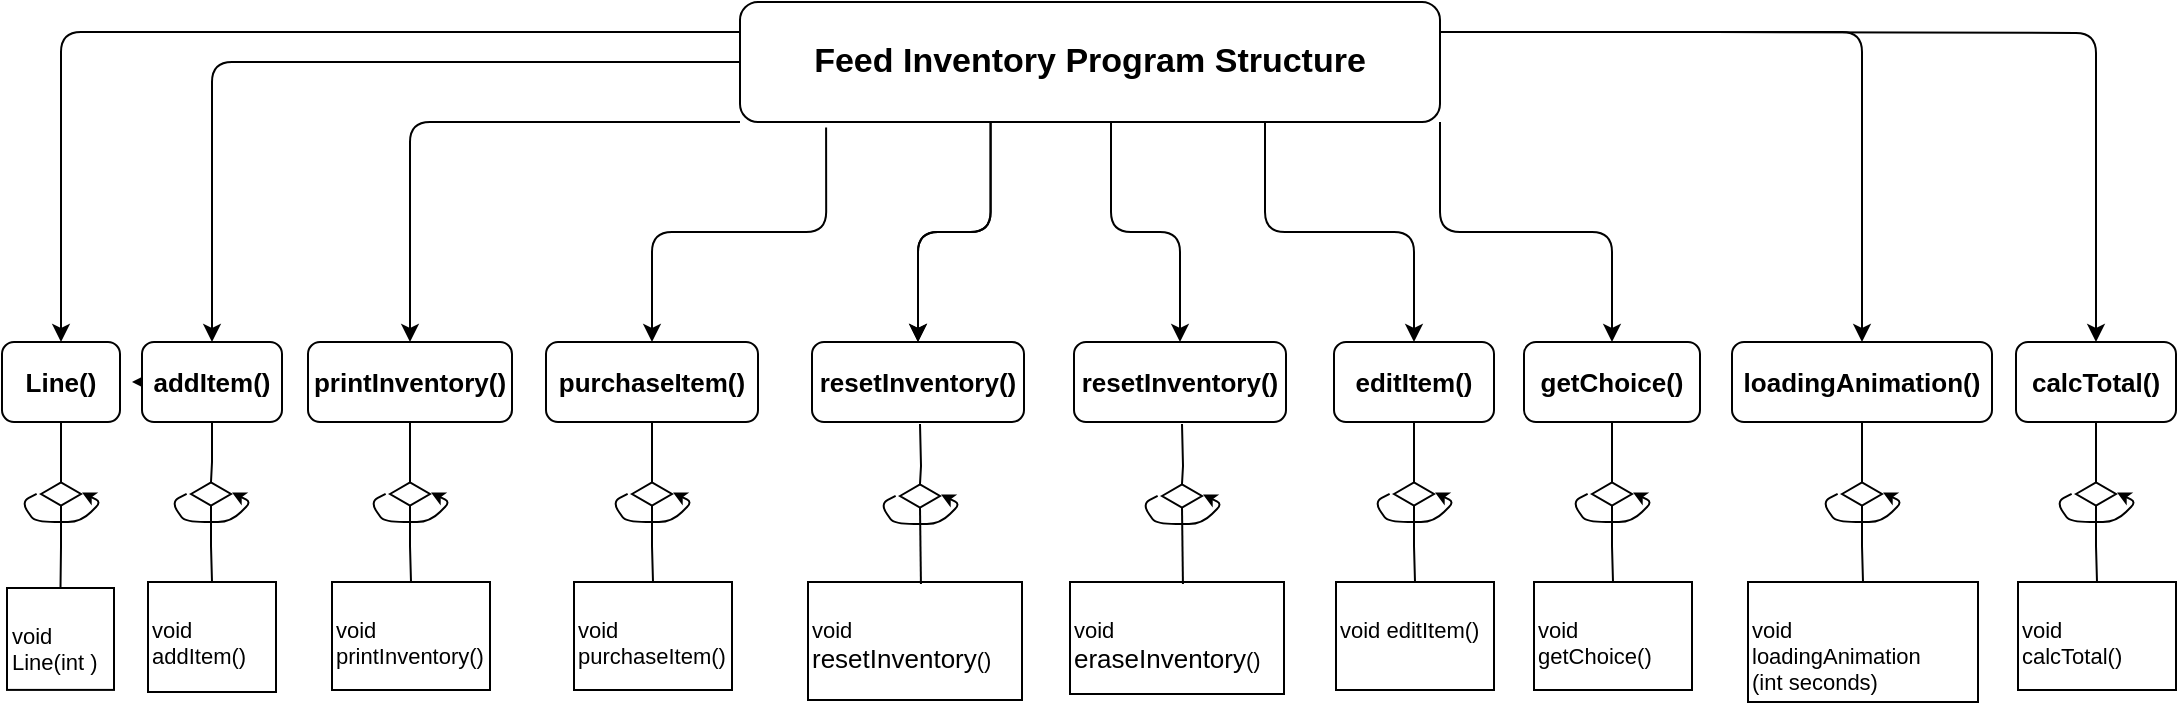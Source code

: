 <mxfile>
    <diagram name="Page-1" id="hHpF1baUSTz2clY-Ota8">
        <mxGraphModel dx="1329" dy="772" grid="0" gridSize="1" guides="1" tooltips="1" connect="1" arrows="1" fold="1" page="1" pageScale="1" pageWidth="1100" pageHeight="850" background="#FFFFFF" math="0" shadow="0">
            <root>
                <mxCell id="0"/>
                <mxCell id="1" parent="0"/>
                <mxCell id="58" style="edgeStyle=orthogonalEdgeStyle;html=1;strokeColor=#000000;exitX=0;exitY=0.5;exitDx=0;exitDy=0;entryX=0.5;entryY=0;entryDx=0;entryDy=0;" parent="1" source="AFJ6fUOBSR2v7E0Lf3oa-3" target="11" edge="1">
                    <mxGeometry relative="1" as="geometry">
                        <mxPoint x="366" y="64" as="sourcePoint"/>
                        <mxPoint x="116" y="164" as="targetPoint"/>
                    </mxGeometry>
                </mxCell>
                <mxCell id="59" style="edgeStyle=orthogonalEdgeStyle;html=1;exitX=1;exitY=0.25;exitDx=0;exitDy=0;strokeColor=#000000;" parent="1" source="AFJ6fUOBSR2v7E0Lf3oa-3" target="53" edge="1">
                    <mxGeometry relative="1" as="geometry"/>
                </mxCell>
                <mxCell id="60" style="edgeStyle=orthogonalEdgeStyle;html=1;exitX=1;exitY=1;exitDx=0;exitDy=0;strokeColor=#000000;" parent="1" source="AFJ6fUOBSR2v7E0Lf3oa-3" target="41" edge="1">
                    <mxGeometry relative="1" as="geometry"/>
                </mxCell>
                <mxCell id="61" style="edgeStyle=orthogonalEdgeStyle;html=1;exitX=0;exitY=1;exitDx=0;exitDy=0;strokeColor=#000000;entryX=0.5;entryY=0;entryDx=0;entryDy=0;" parent="1" source="AFJ6fUOBSR2v7E0Lf3oa-3" target="27" edge="1">
                    <mxGeometry relative="1" as="geometry">
                        <Array as="points">
                            <mxPoint x="210" y="90"/>
                        </Array>
                    </mxGeometry>
                </mxCell>
                <mxCell id="62" style="edgeStyle=orthogonalEdgeStyle;html=1;exitX=0.123;exitY=1.045;exitDx=0;exitDy=0;strokeColor=#000000;exitPerimeter=0;" parent="1" source="AFJ6fUOBSR2v7E0Lf3oa-3" target="47" edge="1">
                    <mxGeometry relative="1" as="geometry"/>
                </mxCell>
                <mxCell id="63" style="edgeStyle=orthogonalEdgeStyle;html=1;exitX=0.75;exitY=1;exitDx=0;exitDy=0;strokeColor=#000000;" parent="1" source="AFJ6fUOBSR2v7E0Lf3oa-3" target="35" edge="1">
                    <mxGeometry relative="1" as="geometry"/>
                </mxCell>
                <mxCell id="AFJ6fUOBSR2v7E0Lf3oa-3" value="&lt;p class=&quot;MsoNormal&quot; style=&quot;font-size: 17px;&quot;&gt;Feed Inventory Program Structure&lt;/p&gt;" style="rounded=1;whiteSpace=wrap;html=1;fillStyle=auto;strokeColor=#000000;fontColor=#000000;fillColor=#ffffff;fontSize=17;fontStyle=1" parent="1" vertex="1">
                    <mxGeometry x="375" y="30" width="350" height="60" as="geometry"/>
                </mxCell>
                <mxCell id="10" style="rounded=0;orthogonalLoop=1;jettySize=auto;html=1;exitX=0.5;exitY=1;exitDx=0;exitDy=0;fontSize=17;fontColor=#000000;startArrow=none;edgeStyle=orthogonalEdgeStyle;startFill=0;endArrow=none;endFill=0;strokeColor=#000000;" parent="1" source="15" target="12" edge="1">
                    <mxGeometry relative="1" as="geometry"/>
                </mxCell>
                <mxCell id="79" value="" style="edgeStyle=none;html=1;" edge="1" parent="1" source="11">
                    <mxGeometry relative="1" as="geometry">
                        <mxPoint x="71" y="220" as="targetPoint"/>
                    </mxGeometry>
                </mxCell>
                <mxCell id="11" value="addItem()" style="rounded=1;whiteSpace=wrap;html=1;fillStyle=auto;strokeColor=#000000;fontColor=#000000;fillColor=#ffffff;fontSize=13;fontStyle=1" parent="1" vertex="1">
                    <mxGeometry x="76" y="200" width="70" height="40" as="geometry"/>
                </mxCell>
                <mxCell id="12" value="&lt;p class=&quot;MsoNormal&quot;&gt;&lt;/p&gt;void addItem()&lt;span&gt;&lt;br&gt;&lt;/span&gt;" style="rounded=0;whiteSpace=wrap;html=1;fillStyle=auto;strokeColor=#000000;fontSize=11;fontColor=#000000;fillColor=#ffffff;align=left;verticalAlign=top;" parent="1" vertex="1">
                    <mxGeometry x="79" y="320" width="64" height="55" as="geometry"/>
                </mxCell>
                <mxCell id="13" value="" style="endArrow=classic;html=1;rounded=1;strokeWidth=1;fontSize=17;fontColor=#000000;startSize=6;endSize=4;entryX=1.026;entryY=0.435;entryDx=0;entryDy=0;entryPerimeter=0;exitX=-0.109;exitY=0.496;exitDx=0;exitDy=0;exitPerimeter=0;strokeColor=#000000;" parent="1" source="15" target="15" edge="1">
                    <mxGeometry width="50" height="50" relative="1" as="geometry">
                        <mxPoint x="70.5" y="290" as="sourcePoint"/>
                        <mxPoint x="160.5" y="270" as="targetPoint"/>
                        <Array as="points">
                            <mxPoint x="90.5" y="280"/>
                            <mxPoint x="97.5" y="290"/>
                            <mxPoint x="120.5" y="290"/>
                            <mxPoint x="130.5" y="280"/>
                        </Array>
                    </mxGeometry>
                </mxCell>
                <mxCell id="14" value="" style="rounded=0;orthogonalLoop=1;jettySize=auto;html=1;exitX=0.5;exitY=1;exitDx=0;exitDy=0;fontSize=17;fontColor=#000000;endArrow=none;edgeStyle=orthogonalEdgeStyle;startArrow=none;startFill=0;endFill=0;strokeColor=#000000;" parent="1" source="11" target="15" edge="1">
                    <mxGeometry relative="1" as="geometry">
                        <mxPoint x="170.5" y="240" as="sourcePoint"/>
                        <mxPoint x="179.5" y="320" as="targetPoint"/>
                    </mxGeometry>
                </mxCell>
                <mxCell id="15" value="" style="html=1;whiteSpace=wrap;aspect=fixed;shape=isoRectangle;fillStyle=auto;strokeColor=#000000;fontSize=17;fontColor=#000000;fillColor=#ffffff;" parent="1" vertex="1">
                    <mxGeometry x="100.5" y="270" width="20" height="12" as="geometry"/>
                </mxCell>
                <mxCell id="26" style="rounded=0;orthogonalLoop=1;jettySize=auto;html=1;exitX=0.5;exitY=1;exitDx=0;exitDy=0;fontSize=17;fontColor=#000000;startArrow=none;edgeStyle=orthogonalEdgeStyle;startFill=0;endArrow=none;endFill=0;strokeColor=#000000;" parent="1" source="31" target="28" edge="1">
                    <mxGeometry relative="1" as="geometry"/>
                </mxCell>
                <mxCell id="27" value="printInventory()" style="rounded=1;whiteSpace=wrap;html=1;fillStyle=auto;strokeColor=#000000;fontColor=#000000;fillColor=#ffffff;fontSize=13;fontStyle=1" parent="1" vertex="1">
                    <mxGeometry x="159" y="200" width="102" height="40" as="geometry"/>
                </mxCell>
                <mxCell id="28" value="&lt;p class=&quot;MsoNormal&quot;&gt;&lt;/p&gt;void printInventory()&lt;span&gt;&lt;br&gt;&lt;/span&gt;" style="rounded=0;whiteSpace=wrap;html=1;fillStyle=auto;strokeColor=#000000;fontSize=11;fontColor=#000000;fillColor=#ffffff;align=left;verticalAlign=top;" parent="1" vertex="1">
                    <mxGeometry x="171" y="320" width="79" height="54" as="geometry"/>
                </mxCell>
                <mxCell id="29" value="" style="endArrow=classic;html=1;rounded=1;strokeWidth=1;fontSize=17;fontColor=#000000;startSize=6;endSize=4;entryX=1.026;entryY=0.435;entryDx=0;entryDy=0;entryPerimeter=0;exitX=-0.109;exitY=0.496;exitDx=0;exitDy=0;exitPerimeter=0;strokeColor=#000000;" parent="1" source="31" target="31" edge="1">
                    <mxGeometry width="50" height="50" relative="1" as="geometry">
                        <mxPoint x="170" y="290" as="sourcePoint"/>
                        <mxPoint x="260" y="270" as="targetPoint"/>
                        <Array as="points">
                            <mxPoint x="190" y="280"/>
                            <mxPoint x="197" y="290"/>
                            <mxPoint x="220" y="290"/>
                            <mxPoint x="230" y="280"/>
                        </Array>
                    </mxGeometry>
                </mxCell>
                <mxCell id="30" value="" style="rounded=0;orthogonalLoop=1;jettySize=auto;html=1;exitX=0.5;exitY=1;exitDx=0;exitDy=0;fontSize=17;fontColor=#000000;endArrow=none;edgeStyle=orthogonalEdgeStyle;startArrow=none;startFill=0;endFill=0;strokeColor=#000000;" parent="1" source="27" target="31" edge="1">
                    <mxGeometry relative="1" as="geometry">
                        <mxPoint x="262" y="240" as="sourcePoint"/>
                        <mxPoint x="271" y="320" as="targetPoint"/>
                    </mxGeometry>
                </mxCell>
                <mxCell id="31" value="" style="html=1;whiteSpace=wrap;aspect=fixed;shape=isoRectangle;fillStyle=auto;strokeColor=#000000;fontSize=17;fontColor=#000000;fillColor=#ffffff;" parent="1" vertex="1">
                    <mxGeometry x="200" y="270" width="20" height="12" as="geometry"/>
                </mxCell>
                <mxCell id="34" style="rounded=0;orthogonalLoop=1;jettySize=auto;html=1;exitX=0.5;exitY=1;exitDx=0;exitDy=0;fontSize=17;fontColor=#000000;startArrow=none;edgeStyle=orthogonalEdgeStyle;startFill=0;endArrow=none;endFill=0;strokeColor=#000000;" parent="1" source="39" target="36" edge="1">
                    <mxGeometry relative="1" as="geometry"/>
                </mxCell>
                <mxCell id="35" value="editItem()" style="rounded=1;whiteSpace=wrap;html=1;fillStyle=auto;strokeColor=#000000;fontColor=#000000;fillColor=#ffffff;fontSize=13;fontStyle=1" parent="1" vertex="1">
                    <mxGeometry x="672" y="200" width="80" height="40" as="geometry"/>
                </mxCell>
                <mxCell id="36" value="&lt;p class=&quot;MsoNormal&quot;&gt;&lt;/p&gt;void editItem()&lt;span&gt;&lt;br&gt;&lt;/span&gt;" style="rounded=0;whiteSpace=wrap;html=1;fillStyle=auto;strokeColor=#000000;fontSize=11;fontColor=#000000;fillColor=#ffffff;align=left;verticalAlign=top;" parent="1" vertex="1">
                    <mxGeometry x="673" y="320" width="79" height="54" as="geometry"/>
                </mxCell>
                <mxCell id="37" value="" style="endArrow=classic;html=1;rounded=1;strokeWidth=1;fontSize=17;fontColor=#000000;startSize=6;endSize=4;entryX=1.026;entryY=0.435;entryDx=0;entryDy=0;entryPerimeter=0;exitX=-0.109;exitY=0.496;exitDx=0;exitDy=0;exitPerimeter=0;strokeColor=#000000;" parent="1" source="39" target="39" edge="1">
                    <mxGeometry width="50" height="50" relative="1" as="geometry">
                        <mxPoint x="672" y="290" as="sourcePoint"/>
                        <mxPoint x="762" y="270" as="targetPoint"/>
                        <Array as="points">
                            <mxPoint x="692" y="280"/>
                            <mxPoint x="699" y="290"/>
                            <mxPoint x="722" y="290"/>
                            <mxPoint x="732" y="280"/>
                        </Array>
                    </mxGeometry>
                </mxCell>
                <mxCell id="38" value="" style="rounded=0;orthogonalLoop=1;jettySize=auto;html=1;exitX=0.5;exitY=1;exitDx=0;exitDy=0;fontSize=17;fontColor=#000000;endArrow=none;edgeStyle=orthogonalEdgeStyle;startArrow=none;startFill=0;endFill=0;strokeColor=#000000;" parent="1" source="35" target="39" edge="1">
                    <mxGeometry relative="1" as="geometry">
                        <mxPoint x="764" y="240" as="sourcePoint"/>
                        <mxPoint x="773" y="320" as="targetPoint"/>
                    </mxGeometry>
                </mxCell>
                <mxCell id="39" value="" style="html=1;whiteSpace=wrap;aspect=fixed;shape=isoRectangle;fillStyle=auto;strokeColor=#000000;fontSize=17;fontColor=#000000;fillColor=#ffffff;" parent="1" vertex="1">
                    <mxGeometry x="702" y="270" width="20" height="12" as="geometry"/>
                </mxCell>
                <mxCell id="40" style="rounded=0;orthogonalLoop=1;jettySize=auto;html=1;exitX=0.5;exitY=1;exitDx=0;exitDy=0;fontSize=17;fontColor=#000000;startArrow=none;edgeStyle=orthogonalEdgeStyle;startFill=0;endArrow=none;endFill=0;strokeColor=#000000;" parent="1" source="45" target="42" edge="1">
                    <mxGeometry relative="1" as="geometry"/>
                </mxCell>
                <mxCell id="41" value="getChoice()" style="rounded=1;whiteSpace=wrap;html=1;fillStyle=auto;strokeColor=#000000;fontColor=#000000;fillColor=#ffffff;fontSize=13;fontStyle=1" parent="1" vertex="1">
                    <mxGeometry x="767" y="200" width="88" height="40" as="geometry"/>
                </mxCell>
                <mxCell id="42" value="&lt;p class=&quot;MsoNormal&quot;&gt;&lt;/p&gt;void getChoice()&lt;span&gt;&lt;br&gt;&lt;/span&gt;" style="rounded=0;whiteSpace=wrap;html=1;fillStyle=auto;strokeColor=#000000;fontSize=11;fontColor=#000000;fillColor=#ffffff;align=left;verticalAlign=top;" parent="1" vertex="1">
                    <mxGeometry x="772" y="320" width="79" height="54" as="geometry"/>
                </mxCell>
                <mxCell id="43" value="" style="endArrow=classic;html=1;rounded=1;strokeWidth=1;fontSize=17;fontColor=#000000;startSize=6;endSize=4;entryX=1.026;entryY=0.435;entryDx=0;entryDy=0;entryPerimeter=0;exitX=-0.109;exitY=0.496;exitDx=0;exitDy=0;exitPerimeter=0;strokeColor=#000000;" parent="1" source="45" target="45" edge="1">
                    <mxGeometry width="50" height="50" relative="1" as="geometry">
                        <mxPoint x="771" y="290" as="sourcePoint"/>
                        <mxPoint x="861" y="270" as="targetPoint"/>
                        <Array as="points">
                            <mxPoint x="791" y="280"/>
                            <mxPoint x="798" y="290"/>
                            <mxPoint x="821" y="290"/>
                            <mxPoint x="831" y="280"/>
                        </Array>
                    </mxGeometry>
                </mxCell>
                <mxCell id="44" value="" style="rounded=0;orthogonalLoop=1;jettySize=auto;html=1;exitX=0.5;exitY=1;exitDx=0;exitDy=0;fontSize=17;fontColor=#000000;endArrow=none;edgeStyle=orthogonalEdgeStyle;startArrow=none;startFill=0;endFill=0;strokeColor=#000000;" parent="1" source="41" target="45" edge="1">
                    <mxGeometry relative="1" as="geometry">
                        <mxPoint x="863" y="240" as="sourcePoint"/>
                        <mxPoint x="872" y="320" as="targetPoint"/>
                    </mxGeometry>
                </mxCell>
                <mxCell id="45" value="" style="html=1;whiteSpace=wrap;aspect=fixed;shape=isoRectangle;fillStyle=auto;strokeColor=#000000;fontSize=17;fontColor=#000000;fillColor=#ffffff;" parent="1" vertex="1">
                    <mxGeometry x="801" y="270" width="20" height="12" as="geometry"/>
                </mxCell>
                <mxCell id="46" style="rounded=0;orthogonalLoop=1;jettySize=auto;html=1;exitX=0.5;exitY=1;exitDx=0;exitDy=0;fontSize=17;fontColor=#000000;startArrow=none;edgeStyle=orthogonalEdgeStyle;startFill=0;endArrow=none;endFill=0;strokeColor=#000000;" parent="1" source="51" target="48" edge="1">
                    <mxGeometry relative="1" as="geometry"/>
                </mxCell>
                <mxCell id="47" value="purchaseItem()" style="rounded=1;whiteSpace=wrap;html=1;fillStyle=auto;strokeColor=#000000;fontColor=#000000;fillColor=#ffffff;fontSize=13;fontStyle=1" parent="1" vertex="1">
                    <mxGeometry x="278" y="200" width="106" height="40" as="geometry"/>
                </mxCell>
                <mxCell id="48" value="&lt;p class=&quot;MsoNormal&quot;&gt;&lt;/p&gt;void purchaseItem()&lt;span&gt;&lt;br&gt;&lt;/span&gt;" style="rounded=0;whiteSpace=wrap;html=1;fillStyle=auto;strokeColor=#000000;fontSize=11;fontColor=#000000;fillColor=#ffffff;align=left;verticalAlign=top;" parent="1" vertex="1">
                    <mxGeometry x="292" y="320" width="79" height="54" as="geometry"/>
                </mxCell>
                <mxCell id="49" value="" style="endArrow=classic;html=1;rounded=1;strokeWidth=1;fontSize=17;fontColor=#000000;startSize=6;endSize=4;entryX=1.026;entryY=0.435;entryDx=0;entryDy=0;entryPerimeter=0;exitX=-0.109;exitY=0.496;exitDx=0;exitDy=0;exitPerimeter=0;strokeColor=#000000;" parent="1" source="51" target="51" edge="1">
                    <mxGeometry width="50" height="50" relative="1" as="geometry">
                        <mxPoint x="291" y="290" as="sourcePoint"/>
                        <mxPoint x="381" y="270" as="targetPoint"/>
                        <Array as="points">
                            <mxPoint x="311" y="280"/>
                            <mxPoint x="318" y="290"/>
                            <mxPoint x="341" y="290"/>
                            <mxPoint x="351" y="280"/>
                        </Array>
                    </mxGeometry>
                </mxCell>
                <mxCell id="50" value="" style="rounded=0;orthogonalLoop=1;jettySize=auto;html=1;exitX=0.5;exitY=1;exitDx=0;exitDy=0;fontSize=17;fontColor=#000000;endArrow=none;edgeStyle=orthogonalEdgeStyle;startArrow=none;startFill=0;endFill=0;strokeColor=#000000;" parent="1" source="47" target="51" edge="1">
                    <mxGeometry relative="1" as="geometry">
                        <mxPoint x="383" y="240" as="sourcePoint"/>
                        <mxPoint x="392" y="320" as="targetPoint"/>
                    </mxGeometry>
                </mxCell>
                <mxCell id="51" value="" style="html=1;whiteSpace=wrap;aspect=fixed;shape=isoRectangle;fillStyle=auto;strokeColor=#000000;fontSize=17;fontColor=#000000;fillColor=#ffffff;" parent="1" vertex="1">
                    <mxGeometry x="321" y="270" width="20" height="12" as="geometry"/>
                </mxCell>
                <mxCell id="52" style="rounded=0;orthogonalLoop=1;jettySize=auto;html=1;exitX=0.5;exitY=1;exitDx=0;exitDy=0;fontSize=17;fontColor=#000000;startArrow=none;edgeStyle=orthogonalEdgeStyle;startFill=0;endArrow=none;endFill=0;strokeColor=#000000;" parent="1" source="57" target="54" edge="1">
                    <mxGeometry relative="1" as="geometry"/>
                </mxCell>
                <mxCell id="53" value="loadingAnimation()" style="rounded=1;whiteSpace=wrap;html=1;fillStyle=auto;strokeColor=#000000;fontColor=#000000;fillColor=#ffffff;fontSize=13;fontStyle=1" parent="1" vertex="1">
                    <mxGeometry x="871" y="200" width="130" height="40" as="geometry"/>
                </mxCell>
                <mxCell id="54" value="&lt;p class=&quot;MsoNormal&quot;&gt;&lt;/p&gt;void&lt;br&gt;loadingAnimation&lt;br&gt;(int seconds)&lt;span&gt;&lt;br&gt;&lt;/span&gt;" style="rounded=0;whiteSpace=wrap;html=1;fillStyle=auto;strokeColor=#000000;fontSize=11;fontColor=#000000;fillColor=#ffffff;align=left;verticalAlign=top;" parent="1" vertex="1">
                    <mxGeometry x="879" y="320" width="115" height="60" as="geometry"/>
                </mxCell>
                <mxCell id="55" value="" style="endArrow=classic;html=1;rounded=1;strokeWidth=1;fontSize=17;fontColor=#000000;startSize=6;endSize=4;entryX=1.026;entryY=0.435;entryDx=0;entryDy=0;entryPerimeter=0;exitX=-0.109;exitY=0.496;exitDx=0;exitDy=0;exitPerimeter=0;strokeColor=#000000;" parent="1" source="57" target="57" edge="1">
                    <mxGeometry width="50" height="50" relative="1" as="geometry">
                        <mxPoint x="896" y="290" as="sourcePoint"/>
                        <mxPoint x="986" y="270" as="targetPoint"/>
                        <Array as="points">
                            <mxPoint x="916" y="280"/>
                            <mxPoint x="923" y="290"/>
                            <mxPoint x="946" y="290"/>
                            <mxPoint x="956" y="280"/>
                        </Array>
                    </mxGeometry>
                </mxCell>
                <mxCell id="56" value="" style="rounded=0;orthogonalLoop=1;jettySize=auto;html=1;exitX=0.5;exitY=1;exitDx=0;exitDy=0;fontSize=17;fontColor=#000000;endArrow=none;edgeStyle=orthogonalEdgeStyle;startArrow=none;startFill=0;endFill=0;strokeColor=#000000;" parent="1" source="53" target="57" edge="1">
                    <mxGeometry relative="1" as="geometry">
                        <mxPoint x="988" y="240" as="sourcePoint"/>
                        <mxPoint x="997" y="320" as="targetPoint"/>
                    </mxGeometry>
                </mxCell>
                <mxCell id="57" value="" style="html=1;whiteSpace=wrap;aspect=fixed;shape=isoRectangle;fillStyle=auto;strokeColor=#000000;fontSize=17;fontColor=#000000;fillColor=#ffffff;" parent="1" vertex="1">
                    <mxGeometry x="926" y="270" width="20" height="12" as="geometry"/>
                </mxCell>
                <mxCell id="65" style="edgeStyle=orthogonalEdgeStyle;html=1;exitX=0;exitY=0.25;exitDx=0;exitDy=0;entryX=0.5;entryY=0;entryDx=0;entryDy=0;strokeColor=#000000;" edge="1" target="67" parent="1" source="AFJ6fUOBSR2v7E0Lf3oa-3">
                    <mxGeometry relative="1" as="geometry">
                        <mxPoint x="245" y="45" as="sourcePoint"/>
                    </mxGeometry>
                </mxCell>
                <mxCell id="66" style="rounded=0;orthogonalLoop=1;jettySize=auto;html=1;exitX=0.5;exitY=1;exitDx=0;exitDy=0;fontSize=17;fontColor=#000000;startArrow=none;edgeStyle=orthogonalEdgeStyle;startFill=0;endArrow=none;endFill=0;strokeColor=#000000;" edge="1" source="71" target="68" parent="1">
                    <mxGeometry relative="1" as="geometry"/>
                </mxCell>
                <mxCell id="67" value="Line()" style="rounded=1;whiteSpace=wrap;html=1;fillStyle=auto;strokeColor=#000000;fontColor=#000000;fillColor=#ffffff;fontSize=13;fontStyle=1" vertex="1" parent="1">
                    <mxGeometry x="6" y="200" width="59" height="40" as="geometry"/>
                </mxCell>
                <mxCell id="68" value="&lt;p class=&quot;MsoNormal&quot;&gt;&lt;/p&gt;void Line(int )&lt;span&gt;&lt;br&gt;&lt;/span&gt;" style="rounded=0;whiteSpace=wrap;html=1;fillStyle=auto;strokeColor=#000000;fontSize=11;fontColor=#000000;fillColor=#ffffff;align=left;verticalAlign=top;" vertex="1" parent="1">
                    <mxGeometry x="8.5" y="323" width="53.5" height="50.95" as="geometry"/>
                </mxCell>
                <mxCell id="69" value="" style="endArrow=classic;html=1;rounded=1;strokeWidth=1;fontSize=17;fontColor=#000000;startSize=6;endSize=4;entryX=1.026;entryY=0.435;entryDx=0;entryDy=0;entryPerimeter=0;exitX=-0.109;exitY=0.496;exitDx=0;exitDy=0;exitPerimeter=0;strokeColor=#000000;" edge="1" source="71" target="71" parent="1">
                    <mxGeometry width="50" height="50" relative="1" as="geometry">
                        <mxPoint x="-4.5" y="290" as="sourcePoint"/>
                        <mxPoint x="85.5" y="270" as="targetPoint"/>
                        <Array as="points">
                            <mxPoint x="15.5" y="280"/>
                            <mxPoint x="22.5" y="290"/>
                            <mxPoint x="45.5" y="290"/>
                            <mxPoint x="55.5" y="280"/>
                        </Array>
                    </mxGeometry>
                </mxCell>
                <mxCell id="70" value="" style="rounded=0;orthogonalLoop=1;jettySize=auto;html=1;exitX=0.5;exitY=1;exitDx=0;exitDy=0;fontSize=17;fontColor=#000000;endArrow=none;edgeStyle=orthogonalEdgeStyle;startArrow=none;startFill=0;endFill=0;strokeColor=#000000;" edge="1" source="67" target="71" parent="1">
                    <mxGeometry relative="1" as="geometry">
                        <mxPoint x="120.5" y="240" as="sourcePoint"/>
                        <mxPoint x="129.5" y="320" as="targetPoint"/>
                    </mxGeometry>
                </mxCell>
                <mxCell id="71" value="" style="html=1;whiteSpace=wrap;aspect=fixed;shape=isoRectangle;fillStyle=auto;strokeColor=#000000;fontSize=17;fontColor=#000000;fillColor=#ffffff;" vertex="1" parent="1">
                    <mxGeometry x="25.5" y="270" width="20" height="12" as="geometry"/>
                </mxCell>
                <mxCell id="72" style="edgeStyle=orthogonalEdgeStyle;html=1;exitX=1;exitY=0.25;exitDx=0;exitDy=0;strokeColor=#000000;" edge="1" target="74" parent="1">
                    <mxGeometry relative="1" as="geometry">
                        <mxPoint x="862" y="45" as="sourcePoint"/>
                    </mxGeometry>
                </mxCell>
                <mxCell id="73" style="rounded=0;orthogonalLoop=1;jettySize=auto;html=1;exitX=0.5;exitY=1;exitDx=0;exitDy=0;fontSize=17;fontColor=#000000;startArrow=none;edgeStyle=orthogonalEdgeStyle;startFill=0;endArrow=none;endFill=0;strokeColor=#000000;" edge="1" source="78" target="75" parent="1">
                    <mxGeometry relative="1" as="geometry"/>
                </mxCell>
                <mxCell id="74" value="calcTotal()" style="rounded=1;whiteSpace=wrap;html=1;fillStyle=auto;strokeColor=#000000;fontColor=#000000;fillColor=#ffffff;fontSize=13;fontStyle=1" vertex="1" parent="1">
                    <mxGeometry x="1013" y="200" width="80" height="40" as="geometry"/>
                </mxCell>
                <mxCell id="75" value="&lt;p class=&quot;MsoNormal&quot;&gt;&lt;/p&gt;void&lt;br&gt;calcTotal()&lt;span&gt;&lt;br&gt;&lt;/span&gt;" style="rounded=0;whiteSpace=wrap;html=1;fillStyle=auto;strokeColor=#000000;fontSize=11;fontColor=#000000;fillColor=#ffffff;align=left;verticalAlign=top;" vertex="1" parent="1">
                    <mxGeometry x="1014" y="320" width="79" height="54" as="geometry"/>
                </mxCell>
                <mxCell id="76" value="" style="endArrow=classic;html=1;rounded=1;strokeWidth=1;fontSize=17;fontColor=#000000;startSize=6;endSize=4;entryX=1.026;entryY=0.435;entryDx=0;entryDy=0;entryPerimeter=0;exitX=-0.109;exitY=0.496;exitDx=0;exitDy=0;exitPerimeter=0;strokeColor=#000000;" edge="1" source="78" target="78" parent="1">
                    <mxGeometry width="50" height="50" relative="1" as="geometry">
                        <mxPoint x="1013" y="290" as="sourcePoint"/>
                        <mxPoint x="1103" y="270" as="targetPoint"/>
                        <Array as="points">
                            <mxPoint x="1033" y="280"/>
                            <mxPoint x="1040" y="290"/>
                            <mxPoint x="1063" y="290"/>
                            <mxPoint x="1073" y="280"/>
                        </Array>
                    </mxGeometry>
                </mxCell>
                <mxCell id="77" value="" style="rounded=0;orthogonalLoop=1;jettySize=auto;html=1;exitX=0.5;exitY=1;exitDx=0;exitDy=0;fontSize=17;fontColor=#000000;endArrow=none;edgeStyle=orthogonalEdgeStyle;startArrow=none;startFill=0;endFill=0;strokeColor=#000000;" edge="1" source="74" target="78" parent="1">
                    <mxGeometry relative="1" as="geometry">
                        <mxPoint x="1105" y="240" as="sourcePoint"/>
                        <mxPoint x="1114" y="320" as="targetPoint"/>
                    </mxGeometry>
                </mxCell>
                <mxCell id="78" value="" style="html=1;whiteSpace=wrap;aspect=fixed;shape=isoRectangle;fillStyle=auto;strokeColor=#000000;fontSize=17;fontColor=#000000;fillColor=#ffffff;" vertex="1" parent="1">
                    <mxGeometry x="1043" y="270" width="20" height="12" as="geometry"/>
                </mxCell>
                <mxCell id="93" style="edgeStyle=orthogonalEdgeStyle;html=1;strokeColor=#000000;exitX=0.358;exitY=1.006;exitDx=0;exitDy=0;exitPerimeter=0;" edge="1" target="94" parent="1" source="AFJ6fUOBSR2v7E0Lf3oa-3">
                    <mxGeometry relative="1" as="geometry">
                        <mxPoint x="539" y="141" as="sourcePoint"/>
                    </mxGeometry>
                </mxCell>
                <mxCell id="94" value="resetInventory()" style="rounded=1;whiteSpace=wrap;html=1;fillStyle=auto;strokeColor=#000000;fontColor=#000000;fillColor=#ffffff;fontSize=13;fontStyle=1" vertex="1" parent="1">
                    <mxGeometry x="411" y="200" width="106" height="40" as="geometry"/>
                </mxCell>
                <mxCell id="96" value="&lt;p class=&quot;MsoNormal&quot;&gt;&lt;/p&gt;void&lt;br&gt;&lt;div style=&quot;text-align: left;&quot;&gt;&lt;span style=&quot;background-color: initial; font-size: 13px; text-align: center;&quot;&gt;resetInventory&lt;/span&gt;&lt;span style=&quot;background-color: initial;&quot;&gt;()&lt;/span&gt;&lt;/div&gt;" style="rounded=0;whiteSpace=wrap;html=1;fillStyle=auto;strokeColor=#000000;fontSize=11;fontColor=#000000;fillColor=#ffffff;align=left;verticalAlign=top;" vertex="1" parent="1">
                    <mxGeometry x="409" y="320" width="107" height="59" as="geometry"/>
                </mxCell>
                <mxCell id="107" style="rounded=0;orthogonalLoop=1;jettySize=auto;html=1;exitX=0.5;exitY=1;exitDx=0;exitDy=0;fontSize=17;fontColor=#000000;startArrow=none;edgeStyle=orthogonalEdgeStyle;startFill=0;endArrow=none;endFill=0;strokeColor=#000000;" edge="1" parent="1" source="110">
                    <mxGeometry relative="1" as="geometry">
                        <mxPoint x="465.471" y="321" as="targetPoint"/>
                    </mxGeometry>
                </mxCell>
                <mxCell id="108" value="" style="endArrow=classic;html=1;rounded=1;strokeWidth=1;fontSize=17;fontColor=#000000;startSize=6;endSize=4;entryX=1.026;entryY=0.435;entryDx=0;entryDy=0;entryPerimeter=0;exitX=-0.109;exitY=0.496;exitDx=0;exitDy=0;exitPerimeter=0;strokeColor=#000000;" edge="1" parent="1" source="110" target="110">
                    <mxGeometry width="50" height="50" relative="1" as="geometry">
                        <mxPoint x="425" y="291" as="sourcePoint"/>
                        <mxPoint x="515" y="271" as="targetPoint"/>
                        <Array as="points">
                            <mxPoint x="445" y="281"/>
                            <mxPoint x="452" y="291"/>
                            <mxPoint x="475" y="291"/>
                            <mxPoint x="485" y="281"/>
                        </Array>
                    </mxGeometry>
                </mxCell>
                <mxCell id="109" value="" style="rounded=0;orthogonalLoop=1;jettySize=auto;html=1;exitX=0.5;exitY=1;exitDx=0;exitDy=0;fontSize=17;fontColor=#000000;endArrow=none;edgeStyle=orthogonalEdgeStyle;startArrow=none;startFill=0;endFill=0;strokeColor=#000000;" edge="1" parent="1" target="110">
                    <mxGeometry relative="1" as="geometry">
                        <mxPoint x="465" y="241" as="sourcePoint"/>
                        <mxPoint x="526" y="321" as="targetPoint"/>
                    </mxGeometry>
                </mxCell>
                <mxCell id="110" value="" style="html=1;whiteSpace=wrap;aspect=fixed;shape=isoRectangle;fillStyle=auto;strokeColor=#000000;fontSize=17;fontColor=#000000;fillColor=#ffffff;" vertex="1" parent="1">
                    <mxGeometry x="455" y="271" width="20" height="12" as="geometry"/>
                </mxCell>
                <mxCell id="111" style="edgeStyle=orthogonalEdgeStyle;html=1;strokeColor=#000000;exitX=0.358;exitY=1.006;exitDx=0;exitDy=0;exitPerimeter=0;" edge="1" parent="1" source="AFJ6fUOBSR2v7E0Lf3oa-3" target="94">
                    <mxGeometry relative="1" as="geometry">
                        <mxPoint x="500.3" y="90.36" as="sourcePoint"/>
                        <mxPoint x="464.059" y="200" as="targetPoint"/>
                        <Array as="points">
                            <mxPoint x="500" y="145"/>
                            <mxPoint x="464" y="145"/>
                        </Array>
                    </mxGeometry>
                </mxCell>
                <mxCell id="112" style="edgeStyle=orthogonalEdgeStyle;html=1;strokeColor=#000000;exitX=0.53;exitY=1.006;exitDx=0;exitDy=0;exitPerimeter=0;" edge="1" target="113" parent="1" source="AFJ6fUOBSR2v7E0Lf3oa-3">
                    <mxGeometry relative="1" as="geometry">
                        <mxPoint x="631.3" y="90.36" as="sourcePoint"/>
                        <mxPoint x="595.059" y="200" as="targetPoint"/>
                    </mxGeometry>
                </mxCell>
                <mxCell id="113" value="resetInventory()" style="rounded=1;whiteSpace=wrap;html=1;fillStyle=auto;strokeColor=#000000;fontColor=#000000;fillColor=#ffffff;fontSize=13;fontStyle=1" vertex="1" parent="1">
                    <mxGeometry x="542" y="200" width="106" height="40" as="geometry"/>
                </mxCell>
                <mxCell id="114" value="&lt;p class=&quot;MsoNormal&quot;&gt;&lt;/p&gt;void&lt;br&gt;&lt;div style=&quot;text-align: left;&quot;&gt;&lt;span style=&quot;background-color: initial; font-size: 13px; text-align: center;&quot;&gt;eraseInventory&lt;/span&gt;&lt;span style=&quot;background-color: initial;&quot;&gt;()&lt;/span&gt;&lt;/div&gt;" style="rounded=0;whiteSpace=wrap;html=1;fillStyle=auto;strokeColor=#000000;fontSize=11;fontColor=#000000;fillColor=#ffffff;align=left;verticalAlign=top;" vertex="1" parent="1">
                    <mxGeometry x="540" y="320" width="107" height="56" as="geometry"/>
                </mxCell>
                <mxCell id="115" style="rounded=0;orthogonalLoop=1;jettySize=auto;html=1;exitX=0.5;exitY=1;exitDx=0;exitDy=0;fontSize=17;fontColor=#000000;startArrow=none;edgeStyle=orthogonalEdgeStyle;startFill=0;endArrow=none;endFill=0;strokeColor=#000000;" edge="1" source="118" parent="1">
                    <mxGeometry relative="1" as="geometry">
                        <mxPoint x="596.471" y="321" as="targetPoint"/>
                    </mxGeometry>
                </mxCell>
                <mxCell id="116" value="" style="endArrow=classic;html=1;rounded=1;strokeWidth=1;fontSize=17;fontColor=#000000;startSize=6;endSize=4;entryX=1.026;entryY=0.435;entryDx=0;entryDy=0;entryPerimeter=0;exitX=-0.109;exitY=0.496;exitDx=0;exitDy=0;exitPerimeter=0;strokeColor=#000000;" edge="1" source="118" target="118" parent="1">
                    <mxGeometry width="50" height="50" relative="1" as="geometry">
                        <mxPoint x="556" y="291" as="sourcePoint"/>
                        <mxPoint x="646" y="271" as="targetPoint"/>
                        <Array as="points">
                            <mxPoint x="576" y="281"/>
                            <mxPoint x="583" y="291"/>
                            <mxPoint x="606" y="291"/>
                            <mxPoint x="616" y="281"/>
                        </Array>
                    </mxGeometry>
                </mxCell>
                <mxCell id="117" value="" style="rounded=0;orthogonalLoop=1;jettySize=auto;html=1;exitX=0.5;exitY=1;exitDx=0;exitDy=0;fontSize=17;fontColor=#000000;endArrow=none;edgeStyle=orthogonalEdgeStyle;startArrow=none;startFill=0;endFill=0;strokeColor=#000000;" edge="1" target="118" parent="1">
                    <mxGeometry relative="1" as="geometry">
                        <mxPoint x="596" y="241" as="sourcePoint"/>
                        <mxPoint x="657" y="321" as="targetPoint"/>
                    </mxGeometry>
                </mxCell>
                <mxCell id="118" value="" style="html=1;whiteSpace=wrap;aspect=fixed;shape=isoRectangle;fillStyle=auto;strokeColor=#000000;fontSize=17;fontColor=#000000;fillColor=#ffffff;" vertex="1" parent="1">
                    <mxGeometry x="586" y="271" width="20" height="12" as="geometry"/>
                </mxCell>
            </root>
        </mxGraphModel>
    </diagram>
</mxfile>